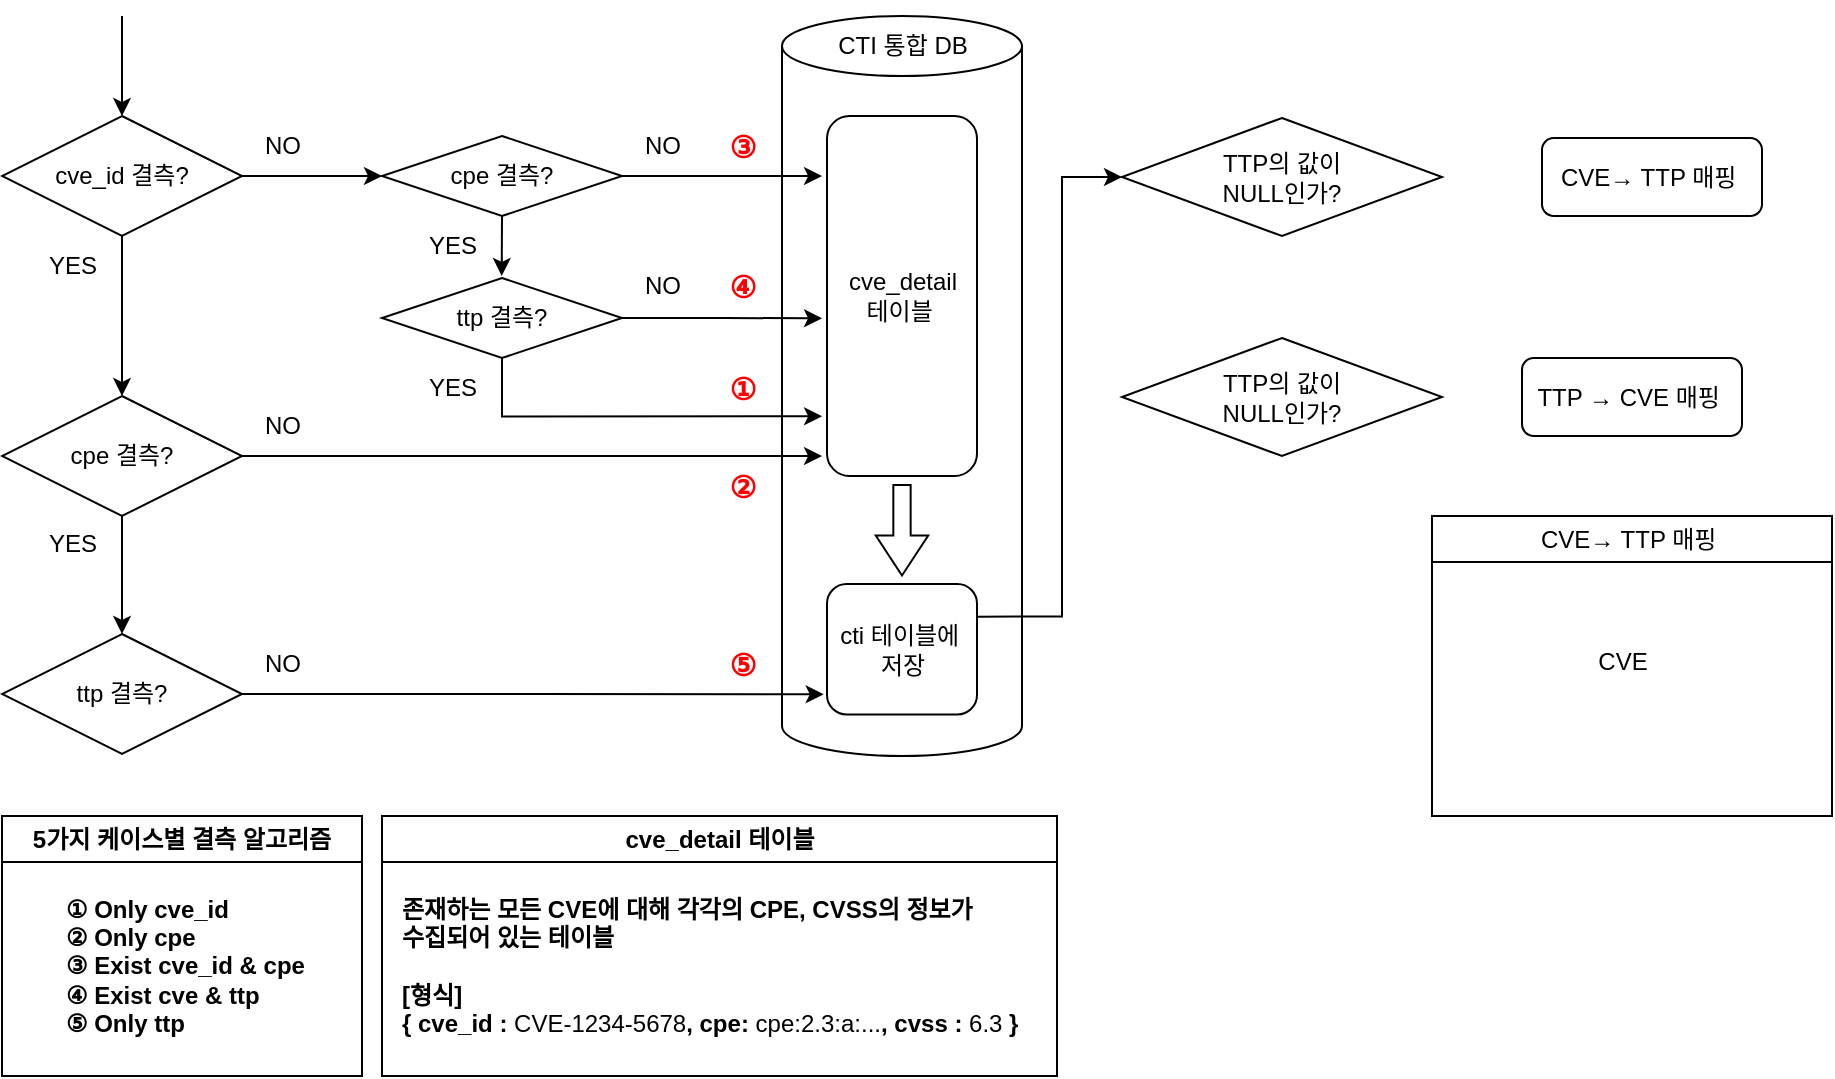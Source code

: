 <mxfile version="24.7.4">
  <diagram name="페이지-1" id="b5iCM2LTkRxDdQUa_Kz-">
    <mxGraphModel dx="1013" dy="643" grid="1" gridSize="10" guides="1" tooltips="1" connect="1" arrows="1" fold="1" page="1" pageScale="1" pageWidth="1169" pageHeight="827" math="0" shadow="0">
      <root>
        <mxCell id="0" />
        <mxCell id="1" parent="0" />
        <mxCell id="-2lTwBst_bVyYikiRabh-54" value="" style="shape=cylinder3;whiteSpace=wrap;html=1;boundedLbl=1;backgroundOutline=1;size=15;" vertex="1" parent="1">
          <mxGeometry x="430" y="40" width="120" height="370" as="geometry" />
        </mxCell>
        <mxCell id="-2lTwBst_bVyYikiRabh-45" style="edgeStyle=orthogonalEdgeStyle;rounded=0;orthogonalLoop=1;jettySize=auto;html=1;exitX=1;exitY=0.5;exitDx=0;exitDy=0;entryX=0;entryY=0.5;entryDx=0;entryDy=0;" edge="1" parent="1" source="-2lTwBst_bVyYikiRabh-1" target="-2lTwBst_bVyYikiRabh-43">
          <mxGeometry relative="1" as="geometry" />
        </mxCell>
        <mxCell id="-2lTwBst_bVyYikiRabh-46" style="edgeStyle=orthogonalEdgeStyle;rounded=0;orthogonalLoop=1;jettySize=auto;html=1;exitX=0.5;exitY=1;exitDx=0;exitDy=0;" edge="1" parent="1" source="-2lTwBst_bVyYikiRabh-1" target="-2lTwBst_bVyYikiRabh-5">
          <mxGeometry relative="1" as="geometry" />
        </mxCell>
        <mxCell id="-2lTwBst_bVyYikiRabh-1" value="cve_id 결측?" style="rhombus;whiteSpace=wrap;html=1;" vertex="1" parent="1">
          <mxGeometry x="40" y="90" width="120" height="60" as="geometry" />
        </mxCell>
        <mxCell id="-2lTwBst_bVyYikiRabh-55" style="edgeStyle=orthogonalEdgeStyle;rounded=0;orthogonalLoop=1;jettySize=auto;html=1;exitX=1;exitY=0.5;exitDx=0;exitDy=0;entryX=-0.022;entryY=0.845;entryDx=0;entryDy=0;entryPerimeter=0;" edge="1" parent="1" source="-2lTwBst_bVyYikiRabh-2" target="-2lTwBst_bVyYikiRabh-18">
          <mxGeometry relative="1" as="geometry">
            <mxPoint x="452.5" y="379.625" as="targetPoint" />
          </mxGeometry>
        </mxCell>
        <mxCell id="-2lTwBst_bVyYikiRabh-2" value="ttp 결측?" style="rhombus;whiteSpace=wrap;html=1;" vertex="1" parent="1">
          <mxGeometry x="40" y="349" width="120" height="60" as="geometry" />
        </mxCell>
        <mxCell id="-2lTwBst_bVyYikiRabh-47" style="edgeStyle=orthogonalEdgeStyle;rounded=0;orthogonalLoop=1;jettySize=auto;html=1;exitX=0.5;exitY=1;exitDx=0;exitDy=0;entryX=0.5;entryY=0;entryDx=0;entryDy=0;" edge="1" parent="1" source="-2lTwBst_bVyYikiRabh-5" target="-2lTwBst_bVyYikiRabh-2">
          <mxGeometry relative="1" as="geometry" />
        </mxCell>
        <mxCell id="-2lTwBst_bVyYikiRabh-49" style="edgeStyle=orthogonalEdgeStyle;rounded=0;orthogonalLoop=1;jettySize=auto;html=1;exitX=1;exitY=0.5;exitDx=0;exitDy=0;entryX=-0.033;entryY=0.839;entryDx=0;entryDy=0;entryPerimeter=0;" edge="1" parent="1" source="-2lTwBst_bVyYikiRabh-5">
          <mxGeometry relative="1" as="geometry">
            <mxPoint x="450.025" y="260.02" as="targetPoint" />
          </mxGeometry>
        </mxCell>
        <mxCell id="-2lTwBst_bVyYikiRabh-5" value="cpe 결측?" style="rhombus;whiteSpace=wrap;html=1;" vertex="1" parent="1">
          <mxGeometry x="40" y="230" width="120" height="60" as="geometry" />
        </mxCell>
        <mxCell id="-2lTwBst_bVyYikiRabh-13" value="cve_detail&lt;div&gt;테이블&amp;nbsp;&lt;/div&gt;" style="rounded=1;whiteSpace=wrap;html=1;" vertex="1" parent="1">
          <mxGeometry x="452.5" y="90" width="75" height="180" as="geometry" />
        </mxCell>
        <mxCell id="-2lTwBst_bVyYikiRabh-78" style="edgeStyle=orthogonalEdgeStyle;rounded=0;orthogonalLoop=1;jettySize=auto;html=1;exitX=1;exitY=0.25;exitDx=0;exitDy=0;entryX=0;entryY=0.5;entryDx=0;entryDy=0;" edge="1" parent="1" source="-2lTwBst_bVyYikiRabh-18" target="-2lTwBst_bVyYikiRabh-77">
          <mxGeometry relative="1" as="geometry">
            <Array as="points">
              <mxPoint x="570" y="340" />
              <mxPoint x="570" y="121" />
            </Array>
          </mxGeometry>
        </mxCell>
        <mxCell id="-2lTwBst_bVyYikiRabh-18" value="cti 테이블에&amp;nbsp;&lt;div&gt;저장&lt;/div&gt;" style="rounded=1;whiteSpace=wrap;html=1;" vertex="1" parent="1">
          <mxGeometry x="452.5" y="324" width="75" height="65.25" as="geometry" />
        </mxCell>
        <mxCell id="-2lTwBst_bVyYikiRabh-35" value="&lt;b&gt;&lt;span style=&quot;text-align: left; background-color: initial;&quot;&gt;&lt;font color=&quot;#ff0000&quot; style=&quot;font-size: 15px;&quot;&gt;⑤&lt;/font&gt;&lt;/span&gt;&lt;/b&gt;" style="text;html=1;align=center;verticalAlign=middle;resizable=0;points=[];autosize=1;strokeColor=none;fillColor=none;" vertex="1" parent="1">
          <mxGeometry x="390" y="349" width="40" height="30" as="geometry" />
        </mxCell>
        <mxCell id="-2lTwBst_bVyYikiRabh-36" value="" style="endArrow=classic;html=1;rounded=0;" edge="1" parent="1" target="-2lTwBst_bVyYikiRabh-1">
          <mxGeometry width="50" height="50" relative="1" as="geometry">
            <mxPoint x="100" y="40" as="sourcePoint" />
            <mxPoint x="340" y="180" as="targetPoint" />
          </mxGeometry>
        </mxCell>
        <mxCell id="-2lTwBst_bVyYikiRabh-37" value="&lt;div style=&quot;text-align: left;&quot;&gt;&lt;b&gt;&lt;span style=&quot;background-color: initial;&quot;&gt;&lt;font color=&quot;#ff0000&quot; style=&quot;font-size: 15px;&quot;&gt;③&lt;/font&gt;&lt;/span&gt;&lt;/b&gt;&lt;/div&gt;" style="text;html=1;align=center;verticalAlign=middle;resizable=0;points=[];autosize=1;strokeColor=none;fillColor=none;" vertex="1" parent="1">
          <mxGeometry x="390" y="90" width="40" height="30" as="geometry" />
        </mxCell>
        <mxCell id="-2lTwBst_bVyYikiRabh-38" value="&lt;span style=&quot;text-align: left;&quot;&gt;&lt;b&gt;&lt;font color=&quot;#ff0000&quot; style=&quot;font-size: 15px;&quot;&gt;①&lt;/font&gt;&lt;/b&gt;&lt;/span&gt;" style="text;html=1;align=center;verticalAlign=middle;resizable=0;points=[];autosize=1;strokeColor=none;fillColor=none;" vertex="1" parent="1">
          <mxGeometry x="390" y="211" width="40" height="30" as="geometry" />
        </mxCell>
        <mxCell id="-2lTwBst_bVyYikiRabh-40" value="&lt;div style=&quot;text-align: left;&quot;&gt;&lt;b&gt;&lt;span style=&quot;background-color: initial;&quot;&gt;&lt;font color=&quot;#ff0000&quot; style=&quot;font-size: 15px;&quot;&gt;④&lt;/font&gt;&lt;/span&gt;&lt;/b&gt;&lt;/div&gt;" style="text;html=1;align=center;verticalAlign=middle;resizable=0;points=[];autosize=1;strokeColor=none;fillColor=none;" vertex="1" parent="1">
          <mxGeometry x="390" y="160" width="40" height="30" as="geometry" />
        </mxCell>
        <mxCell id="-2lTwBst_bVyYikiRabh-42" value="&lt;div style=&quot;text-align: left;&quot;&gt;&lt;b&gt;&lt;font color=&quot;#ff0000&quot; style=&quot;font-size: 15px;&quot;&gt;②&lt;/font&gt;&lt;/b&gt;&lt;/div&gt;" style="text;html=1;align=center;verticalAlign=middle;resizable=0;points=[];autosize=1;strokeColor=none;fillColor=none;" vertex="1" parent="1">
          <mxGeometry x="390" y="260" width="40" height="30" as="geometry" />
        </mxCell>
        <mxCell id="-2lTwBst_bVyYikiRabh-50" style="edgeStyle=orthogonalEdgeStyle;rounded=0;orthogonalLoop=1;jettySize=auto;html=1;exitX=0.5;exitY=1;exitDx=0;exitDy=0;" edge="1" parent="1" source="-2lTwBst_bVyYikiRabh-43">
          <mxGeometry relative="1" as="geometry">
            <mxPoint x="289.857" y="170" as="targetPoint" />
          </mxGeometry>
        </mxCell>
        <mxCell id="-2lTwBst_bVyYikiRabh-52" style="edgeStyle=orthogonalEdgeStyle;rounded=0;orthogonalLoop=1;jettySize=auto;html=1;exitX=1;exitY=0.5;exitDx=0;exitDy=0;entryX=-0.033;entryY=0.167;entryDx=0;entryDy=0;entryPerimeter=0;" edge="1" parent="1" source="-2lTwBst_bVyYikiRabh-43" target="-2lTwBst_bVyYikiRabh-13">
          <mxGeometry relative="1" as="geometry">
            <mxPoint x="430" y="119.857" as="targetPoint" />
          </mxGeometry>
        </mxCell>
        <mxCell id="-2lTwBst_bVyYikiRabh-43" value="cpe 결측?" style="rhombus;whiteSpace=wrap;html=1;" vertex="1" parent="1">
          <mxGeometry x="230" y="100" width="120" height="40" as="geometry" />
        </mxCell>
        <mxCell id="-2lTwBst_bVyYikiRabh-53" style="edgeStyle=orthogonalEdgeStyle;rounded=0;orthogonalLoop=1;jettySize=auto;html=1;exitX=1;exitY=0.5;exitDx=0;exitDy=0;entryX=-0.033;entryY=0.562;entryDx=0;entryDy=0;entryPerimeter=0;" edge="1" parent="1" source="-2lTwBst_bVyYikiRabh-44" target="-2lTwBst_bVyYikiRabh-13">
          <mxGeometry relative="1" as="geometry">
            <mxPoint x="430" y="191.103" as="targetPoint" />
          </mxGeometry>
        </mxCell>
        <mxCell id="-2lTwBst_bVyYikiRabh-44" value="ttp 결측?" style="rhombus;whiteSpace=wrap;html=1;" vertex="1" parent="1">
          <mxGeometry x="230" y="171" width="120" height="40" as="geometry" />
        </mxCell>
        <mxCell id="-2lTwBst_bVyYikiRabh-56" value="NO" style="text;html=1;align=center;verticalAlign=middle;resizable=0;points=[];autosize=1;strokeColor=none;fillColor=none;" vertex="1" parent="1">
          <mxGeometry x="160" y="90" width="40" height="30" as="geometry" />
        </mxCell>
        <mxCell id="-2lTwBst_bVyYikiRabh-57" value="NO" style="text;html=1;align=center;verticalAlign=middle;resizable=0;points=[];autosize=1;strokeColor=none;fillColor=none;" vertex="1" parent="1">
          <mxGeometry x="350" y="90" width="40" height="30" as="geometry" />
        </mxCell>
        <mxCell id="-2lTwBst_bVyYikiRabh-58" value="NO" style="text;html=1;align=center;verticalAlign=middle;resizable=0;points=[];autosize=1;strokeColor=none;fillColor=none;" vertex="1" parent="1">
          <mxGeometry x="350" y="160" width="40" height="30" as="geometry" />
        </mxCell>
        <mxCell id="-2lTwBst_bVyYikiRabh-59" value="NO" style="text;html=1;align=center;verticalAlign=middle;resizable=0;points=[];autosize=1;strokeColor=none;fillColor=none;" vertex="1" parent="1">
          <mxGeometry x="160" y="230" width="40" height="30" as="geometry" />
        </mxCell>
        <mxCell id="-2lTwBst_bVyYikiRabh-60" value="NO" style="text;html=1;align=center;verticalAlign=middle;resizable=0;points=[];autosize=1;strokeColor=none;fillColor=none;" vertex="1" parent="1">
          <mxGeometry x="160" y="349" width="40" height="30" as="geometry" />
        </mxCell>
        <mxCell id="-2lTwBst_bVyYikiRabh-61" value="YES" style="text;html=1;align=center;verticalAlign=middle;resizable=0;points=[];autosize=1;strokeColor=none;fillColor=none;" vertex="1" parent="1">
          <mxGeometry x="50" y="150" width="50" height="30" as="geometry" />
        </mxCell>
        <mxCell id="-2lTwBst_bVyYikiRabh-62" value="YES" style="text;html=1;align=center;verticalAlign=middle;resizable=0;points=[];autosize=1;strokeColor=none;fillColor=none;" vertex="1" parent="1">
          <mxGeometry x="50" y="289" width="50" height="30" as="geometry" />
        </mxCell>
        <mxCell id="-2lTwBst_bVyYikiRabh-63" value="YES" style="text;html=1;align=center;verticalAlign=middle;resizable=0;points=[];autosize=1;strokeColor=none;fillColor=none;" vertex="1" parent="1">
          <mxGeometry x="240" y="140" width="50" height="30" as="geometry" />
        </mxCell>
        <mxCell id="-2lTwBst_bVyYikiRabh-64" value="CTI 통합 DB" style="text;html=1;align=center;verticalAlign=middle;resizable=0;points=[];autosize=1;strokeColor=none;fillColor=none;" vertex="1" parent="1">
          <mxGeometry x="445" y="40" width="90" height="30" as="geometry" />
        </mxCell>
        <mxCell id="-2lTwBst_bVyYikiRabh-67" style="edgeStyle=orthogonalEdgeStyle;rounded=0;orthogonalLoop=1;jettySize=auto;html=1;exitX=0.5;exitY=1;exitDx=0;exitDy=0;entryX=0.167;entryY=0.541;entryDx=0;entryDy=0;entryPerimeter=0;" edge="1" parent="1" source="-2lTwBst_bVyYikiRabh-44" target="-2lTwBst_bVyYikiRabh-54">
          <mxGeometry relative="1" as="geometry" />
        </mxCell>
        <mxCell id="-2lTwBst_bVyYikiRabh-68" value="YES" style="text;html=1;align=center;verticalAlign=middle;resizable=0;points=[];autosize=1;strokeColor=none;fillColor=none;" vertex="1" parent="1">
          <mxGeometry x="240" y="211" width="50" height="30" as="geometry" />
        </mxCell>
        <mxCell id="-2lTwBst_bVyYikiRabh-72" value="" style="html=1;shadow=0;dashed=0;align=center;verticalAlign=middle;shape=mxgraph.arrows2.arrow;dy=0.67;dx=20;notch=0;rotation=90;" vertex="1" parent="1">
          <mxGeometry x="467.4" y="284" width="45.19" height="26.25" as="geometry" />
        </mxCell>
        <mxCell id="-2lTwBst_bVyYikiRabh-73" value="&lt;div style=&quot;font-weight: 400; text-align: left; text-wrap: nowrap;&quot;&gt;&lt;b&gt;5가지 케이스별 결측 알고리즘&lt;/b&gt;&lt;/div&gt;&lt;b style=&quot;text-align: left; text-wrap: nowrap;&quot;&gt;&lt;/b&gt;" style="swimlane;whiteSpace=wrap;html=1;" vertex="1" parent="1">
          <mxGeometry x="40" y="440" width="180" height="130" as="geometry" />
        </mxCell>
        <mxCell id="-2lTwBst_bVyYikiRabh-34" value="&lt;div&gt;&lt;b style=&quot;background-color: initial;&quot;&gt;①&amp;nbsp;Only cve_id&lt;/b&gt;&lt;br&gt;&lt;/div&gt;&lt;div&gt;&lt;b&gt;② Only&lt;span style=&quot;background-color: initial;&quot;&gt;&amp;nbsp;&lt;/span&gt;&lt;span style=&quot;background-color: initial;&quot;&gt;cpe&lt;/span&gt;&lt;/b&gt;&lt;/div&gt;&lt;div&gt;&lt;b&gt;&lt;span style=&quot;background-color: initial;&quot;&gt;③&amp;nbsp;&lt;/span&gt;Exist cve_id &amp;amp; cpe&lt;/b&gt;&lt;/div&gt;&lt;div&gt;&lt;b&gt;&lt;span style=&quot;background-color: initial;&quot;&gt;④&amp;nbsp;&lt;/span&gt;Exist cve &amp;amp; ttp&lt;/b&gt;&lt;/div&gt;&lt;div&gt;&lt;b&gt;&lt;span style=&quot;background-color: initial;&quot;&gt;⑤&amp;nbsp;&lt;/span&gt;Only&lt;span style=&quot;background-color: initial;&quot;&gt;&amp;nbsp;ttp&lt;/span&gt;&lt;/b&gt;&lt;/div&gt;" style="text;html=1;align=left;verticalAlign=middle;resizable=0;points=[];autosize=1;strokeColor=none;fillColor=none;" vertex="1" parent="-2lTwBst_bVyYikiRabh-73">
          <mxGeometry x="30" y="30" width="140" height="90" as="geometry" />
        </mxCell>
        <mxCell id="-2lTwBst_bVyYikiRabh-74" value="&lt;div style=&quot;text-align: left; text-wrap: nowrap;&quot;&gt;cve_detail 테이블&lt;/div&gt;&lt;b style=&quot;text-align: left; text-wrap: nowrap;&quot;&gt;&lt;/b&gt;" style="swimlane;whiteSpace=wrap;html=1;" vertex="1" parent="1">
          <mxGeometry x="230" y="440" width="337.5" height="130" as="geometry" />
        </mxCell>
        <mxCell id="-2lTwBst_bVyYikiRabh-76" value="&lt;div&gt;&lt;b&gt;존재하는 모든 CVE에 대해 각각의 CPE, CVSS의 정보가&amp;nbsp;&lt;/b&gt;&lt;/div&gt;&lt;div&gt;&lt;b style=&quot;background-color: initial;&quot;&gt;수집되어 있는 테이블&amp;nbsp;&lt;/b&gt;&lt;/div&gt;&lt;div&gt;&lt;b&gt;&lt;br&gt;&lt;/b&gt;&lt;/div&gt;&lt;div&gt;&lt;b&gt;[형식]&lt;/b&gt;&lt;/div&gt;&lt;div&gt;&lt;b&gt;{ cve_id : &lt;/b&gt;CVE-1234-5678&lt;b&gt;, cpe: &lt;/b&gt;cpe:2.3:a:...&lt;b&gt;, cvss : &lt;/b&gt;6.3&lt;b&gt; }&lt;br&gt;&lt;/b&gt;&lt;/div&gt;" style="text;html=1;align=left;verticalAlign=middle;resizable=0;points=[];autosize=1;strokeColor=none;fillColor=none;" vertex="1" parent="-2lTwBst_bVyYikiRabh-74">
          <mxGeometry x="7.5" y="30" width="330" height="90" as="geometry" />
        </mxCell>
        <mxCell id="-2lTwBst_bVyYikiRabh-77" value="TTP의 값이&lt;div&gt;NULL인가?&lt;/div&gt;" style="rhombus;whiteSpace=wrap;html=1;" vertex="1" parent="1">
          <mxGeometry x="600" y="91" width="160" height="59" as="geometry" />
        </mxCell>
        <mxCell id="-2lTwBst_bVyYikiRabh-79" value="TTP의 값이&lt;div&gt;NULL인가?&lt;/div&gt;" style="rhombus;whiteSpace=wrap;html=1;" vertex="1" parent="1">
          <mxGeometry x="600" y="201" width="160" height="59" as="geometry" />
        </mxCell>
        <mxCell id="-2lTwBst_bVyYikiRabh-80" value="&lt;div&gt;CVE→ TTP 매핑&amp;nbsp;&lt;/div&gt;" style="rounded=1;whiteSpace=wrap;html=1;" vertex="1" parent="1">
          <mxGeometry x="810" y="101" width="110" height="39" as="geometry" />
        </mxCell>
        <mxCell id="-2lTwBst_bVyYikiRabh-81" value="&lt;div&gt;TTP → CVE 매핑&amp;nbsp;&lt;/div&gt;" style="rounded=1;whiteSpace=wrap;html=1;" vertex="1" parent="1">
          <mxGeometry x="800" y="211" width="110" height="39" as="geometry" />
        </mxCell>
        <mxCell id="-2lTwBst_bVyYikiRabh-82" value="&lt;span style=&quot;font-weight: 400;&quot;&gt;CVE→ TTP 매핑&amp;nbsp;&lt;/span&gt;" style="swimlane;whiteSpace=wrap;html=1;" vertex="1" parent="1">
          <mxGeometry x="755" y="290" width="200" height="150" as="geometry" />
        </mxCell>
        <mxCell id="-2lTwBst_bVyYikiRabh-83" value="CVE" style="text;html=1;align=center;verticalAlign=middle;resizable=0;points=[];autosize=1;strokeColor=none;fillColor=none;" vertex="1" parent="1">
          <mxGeometry x="825" y="348" width="50" height="30" as="geometry" />
        </mxCell>
      </root>
    </mxGraphModel>
  </diagram>
</mxfile>
